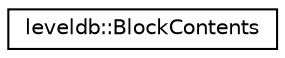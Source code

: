 digraph "Graphical Class Hierarchy"
{
  edge [fontname="Helvetica",fontsize="10",labelfontname="Helvetica",labelfontsize="10"];
  node [fontname="Helvetica",fontsize="10",shape=record];
  rankdir="LR";
  Node1 [label="leveldb::BlockContents",height=0.2,width=0.4,color="black", fillcolor="white", style="filled",URL="$structleveldb_1_1_block_contents.html"];
}
